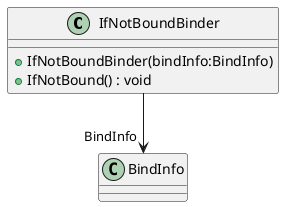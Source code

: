 @startuml
class IfNotBoundBinder {
    + IfNotBoundBinder(bindInfo:BindInfo)
    + IfNotBound() : void
}
IfNotBoundBinder --> "BindInfo" BindInfo
@enduml

